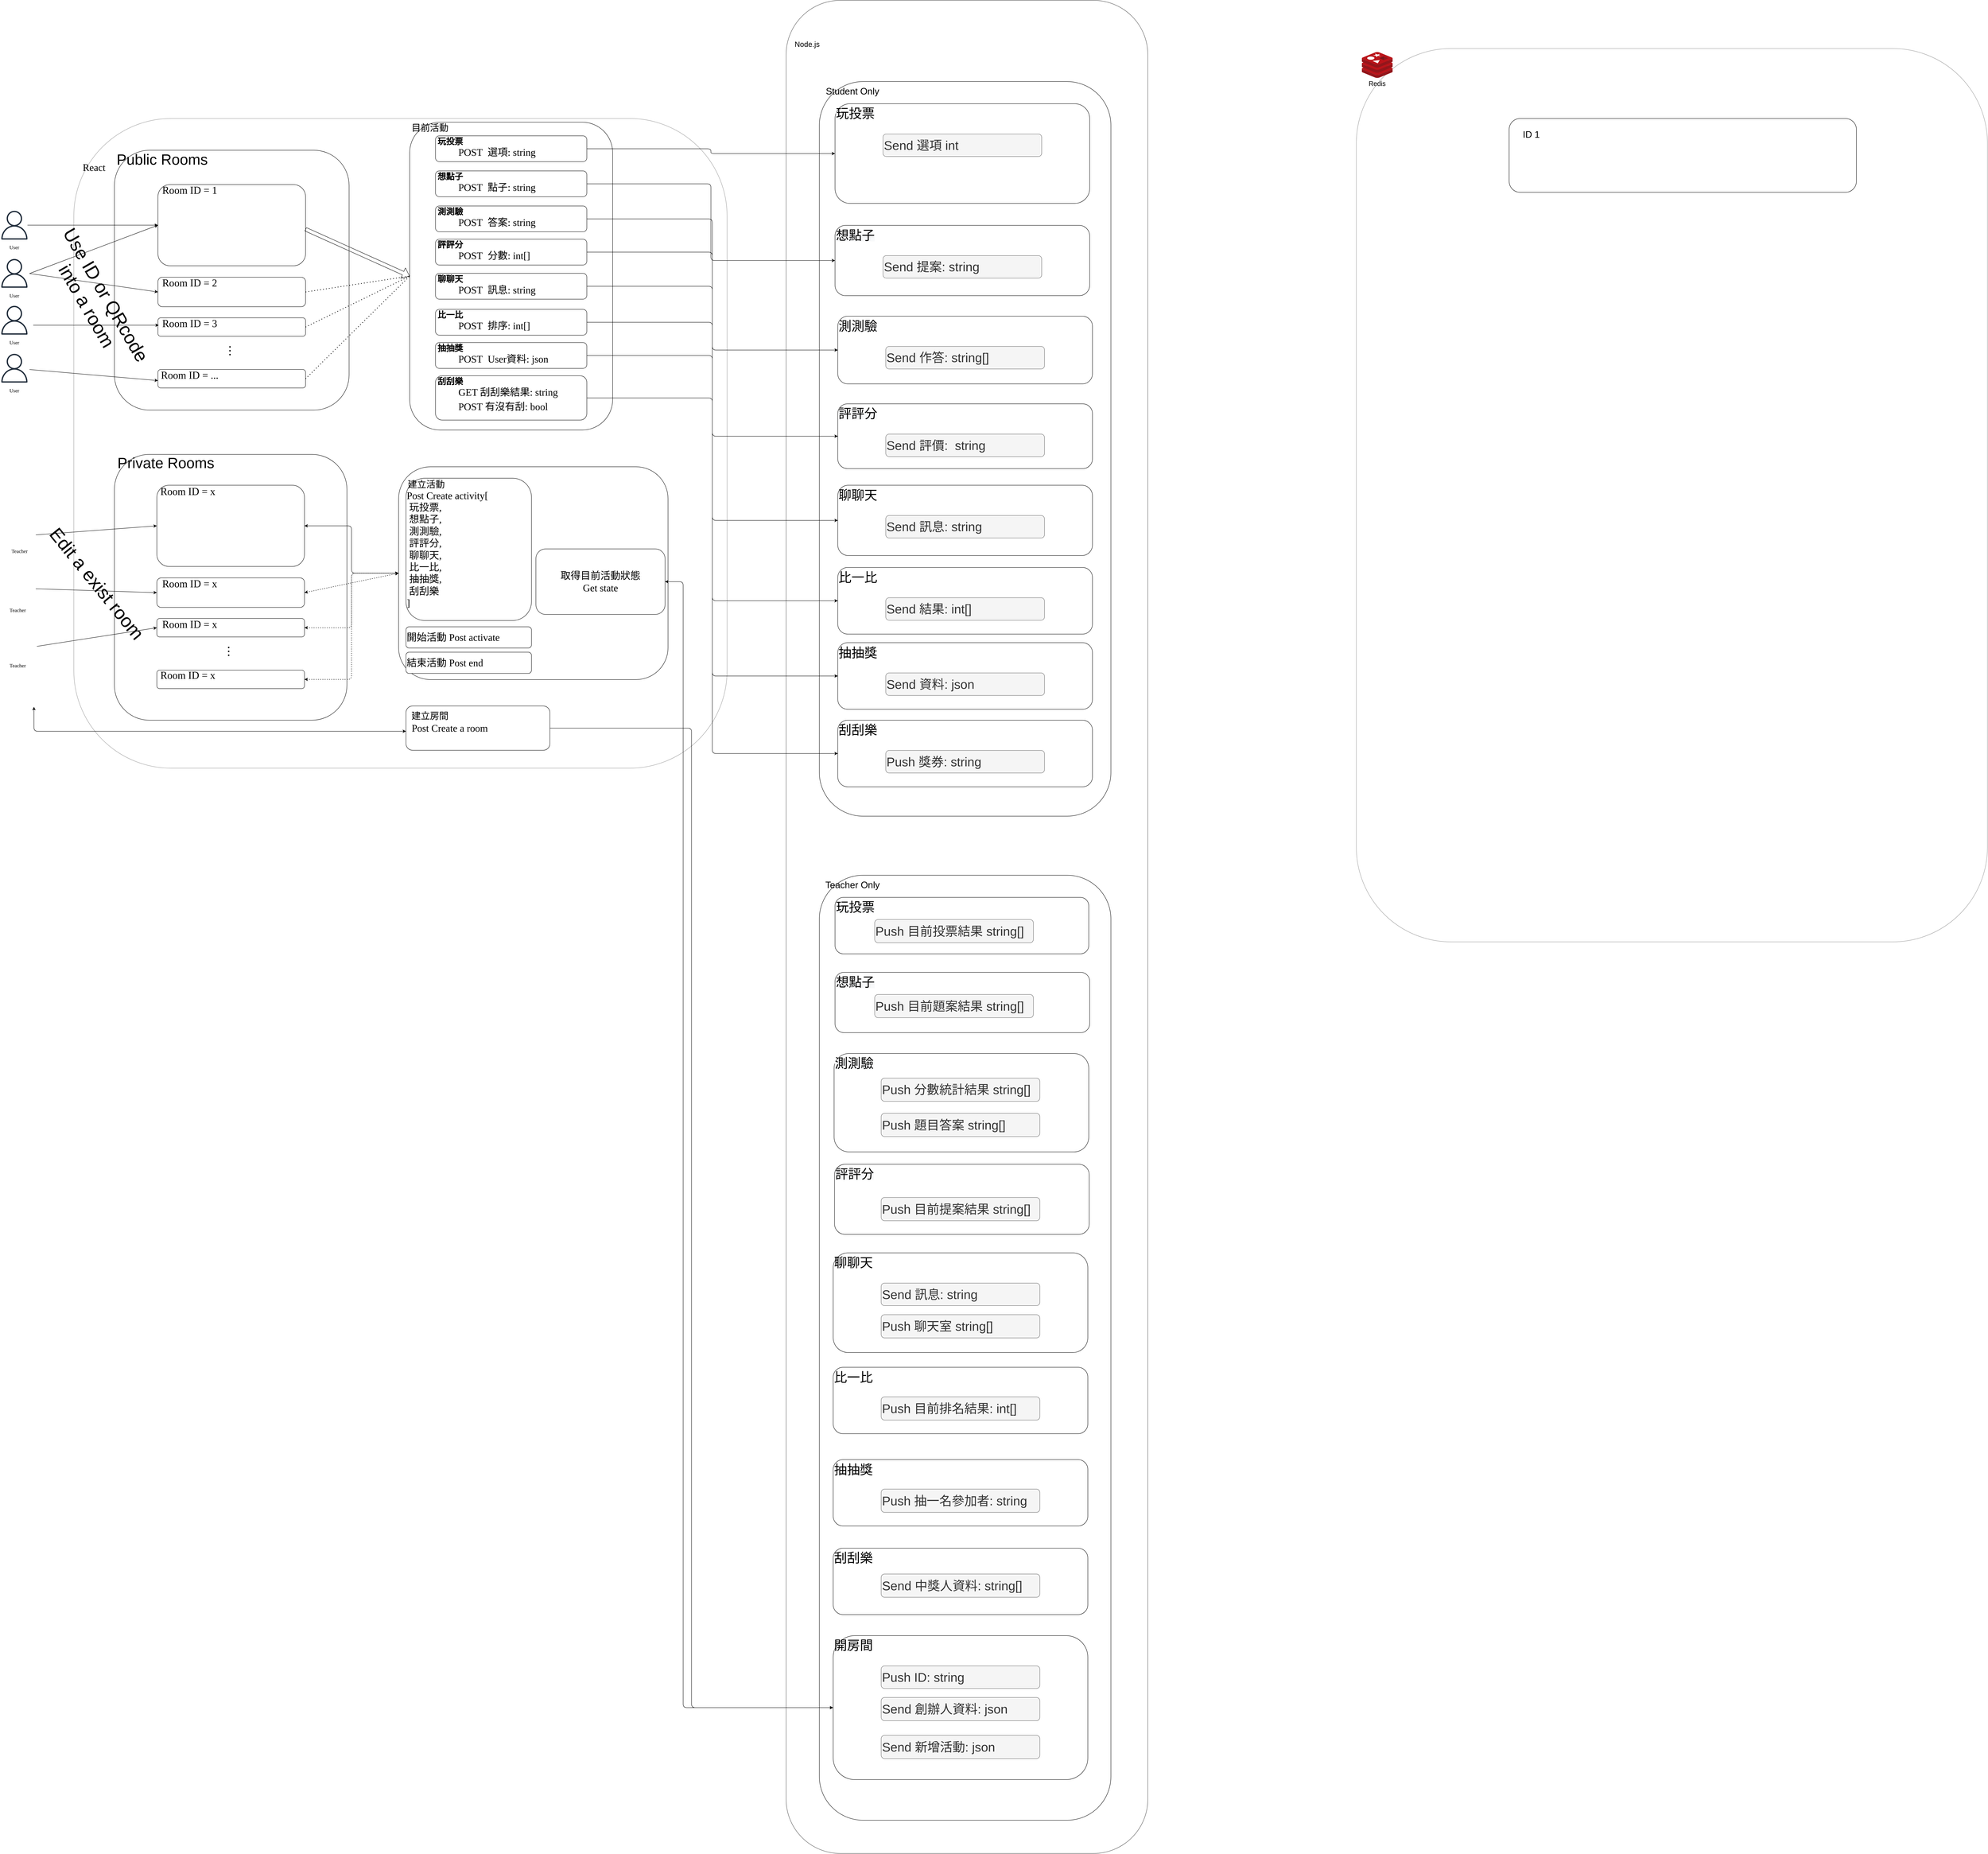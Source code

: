 <mxfile version="20.5.1" type="github">
  <diagram id="Ht1M8jgEwFfnCIfOTk4-" name="Page-1">
    <mxGraphModel dx="4936" dy="1840" grid="1" gridSize="10" guides="1" tooltips="1" connect="1" arrows="1" fold="1" page="1" pageScale="1" pageWidth="827" pageHeight="1169" math="0" shadow="0">
      <root>
        <mxCell id="0" />
        <mxCell id="1" parent="0" />
        <mxCell id="fuVhs1v6F_ChxewEycI6-27" value="" style="rounded=1;whiteSpace=wrap;html=1;opacity=40;" parent="1" vertex="1">
          <mxGeometry x="660" y="410" width="1770" height="1760" as="geometry" />
        </mxCell>
        <mxCell id="fuVhs1v6F_ChxewEycI6-28" value="" style="rounded=1;whiteSpace=wrap;html=1;opacity=70;" parent="1" vertex="1">
          <mxGeometry x="2590" y="90" width="980" height="5020" as="geometry" />
        </mxCell>
        <mxCell id="XkX3B0H1b6nI9cvKX8rv-47" value="" style="rounded=1;whiteSpace=wrap;html=1;fontSize=25;" vertex="1" parent="1">
          <mxGeometry x="1540" y="1353.5" width="730" height="576.5" as="geometry" />
        </mxCell>
        <mxCell id="XkX3B0H1b6nI9cvKX8rv-6" value="" style="rounded=1;whiteSpace=wrap;html=1;" vertex="1" parent="1">
          <mxGeometry x="2680" y="310" width="790" height="1990" as="geometry" />
        </mxCell>
        <mxCell id="5Wh0mrcsmfjm4KpivzI_-6" value="" style="outlineConnect=0;fontColor=#232F3E;gradientColor=none;fillColor=#232F3D;strokeColor=none;dashed=0;verticalLabelPosition=bottom;verticalAlign=top;align=center;html=1;fontSize=12;fontStyle=0;aspect=fixed;pointerEvents=1;shape=mxgraph.aws4.user;rounded=1;" parent="1" vertex="1">
          <mxGeometry x="460" y="660" width="78" height="78" as="geometry" />
        </mxCell>
        <mxCell id="5Wh0mrcsmfjm4KpivzI_-8" value="" style="rounded=1;whiteSpace=wrap;html=1;" parent="1" vertex="1">
          <mxGeometry x="770" y="496" width="635.86" height="704" as="geometry" />
        </mxCell>
        <mxCell id="5Wh0mrcsmfjm4KpivzI_-15" value="" style="endArrow=classic;html=1;rounded=1;entryX=0;entryY=0.5;entryDx=0;entryDy=0;" parent="1" source="5Wh0mrcsmfjm4KpivzI_-6" target="5Wh0mrcsmfjm4KpivzI_-19" edge="1">
          <mxGeometry width="50" height="50" relative="1" as="geometry">
            <mxPoint x="530" y="710" as="sourcePoint" />
            <mxPoint x="670" y="680" as="targetPoint" />
          </mxGeometry>
        </mxCell>
        <mxCell id="5Wh0mrcsmfjm4KpivzI_-16" value="" style="shape=image;html=1;verticalAlign=top;verticalLabelPosition=bottom;labelBackgroundColor=#ffffff;imageAspect=0;aspect=fixed;image=https://cdn1.iconfinder.com/data/icons/ionicons-fill-vol-2/512/logo-react-128.png;rounded=1;" parent="1" vertex="1">
          <mxGeometry x="660" y="410" width="110" height="110" as="geometry" />
        </mxCell>
        <mxCell id="5Wh0mrcsmfjm4KpivzI_-18" value="&lt;font face=&quot;Comic Sans MS&quot; style=&quot;font-size: 27px;&quot;&gt;React&lt;/font&gt;" style="text;html=1;strokeColor=none;fillColor=none;align=center;verticalAlign=middle;whiteSpace=wrap;rounded=1;fontSize=27;" parent="1" vertex="1">
          <mxGeometry x="685" y="527.5" width="60" height="30" as="geometry" />
        </mxCell>
        <mxCell id="5Wh0mrcsmfjm4KpivzI_-19" value="" style="rounded=1;whiteSpace=wrap;html=1;fontFamily=Comic Sans MS;fontSize=14;" parent="1" vertex="1">
          <mxGeometry x="887.93" y="589" width="400" height="220" as="geometry" />
        </mxCell>
        <mxCell id="5Wh0mrcsmfjm4KpivzI_-20" value="Room ID = 1" style="text;html=1;strokeColor=none;fillColor=none;align=center;verticalAlign=middle;whiteSpace=wrap;rounded=1;fontFamily=Comic Sans MS;fontSize=28;" parent="1" vertex="1">
          <mxGeometry x="887.93" y="589" width="172.07" height="30" as="geometry" />
        </mxCell>
        <mxCell id="5Wh0mrcsmfjm4KpivzI_-21" value="" style="rounded=1;whiteSpace=wrap;html=1;fontFamily=Comic Sans MS;fontSize=14;" parent="1" vertex="1">
          <mxGeometry x="887.93" y="840" width="400" height="80" as="geometry" />
        </mxCell>
        <mxCell id="5Wh0mrcsmfjm4KpivzI_-22" value="Room ID = 2" style="text;html=1;strokeColor=none;fillColor=none;align=center;verticalAlign=middle;whiteSpace=wrap;rounded=1;fontFamily=Comic Sans MS;fontSize=28;" parent="1" vertex="1">
          <mxGeometry x="887.93" y="840" width="172.07" height="30" as="geometry" />
        </mxCell>
        <mxCell id="5Wh0mrcsmfjm4KpivzI_-23" value="" style="rounded=1;whiteSpace=wrap;html=1;fontFamily=Comic Sans MS;fontSize=14;" parent="1" vertex="1">
          <mxGeometry x="887.93" y="950" width="400" height="50" as="geometry" />
        </mxCell>
        <mxCell id="5Wh0mrcsmfjm4KpivzI_-24" value="Room ID = 3" style="text;html=1;strokeColor=none;fillColor=none;align=center;verticalAlign=middle;whiteSpace=wrap;rounded=1;fontFamily=Comic Sans MS;fontSize=28;" parent="1" vertex="1">
          <mxGeometry x="887.93" y="950" width="172.07" height="30" as="geometry" />
        </mxCell>
        <mxCell id="5Wh0mrcsmfjm4KpivzI_-26" value="&lt;h2&gt;&lt;b&gt;．．．&lt;/b&gt;&lt;/h2&gt;" style="text;html=1;strokeColor=none;fillColor=none;align=center;verticalAlign=middle;whiteSpace=wrap;rounded=1;fontFamily=Comic Sans MS;fontSize=14;rotation=90;" parent="1" vertex="1">
          <mxGeometry x="1057.93" y="1030" width="60" height="30" as="geometry" />
        </mxCell>
        <mxCell id="5Wh0mrcsmfjm4KpivzI_-27" value="" style="rounded=1;whiteSpace=wrap;html=1;fontFamily=Comic Sans MS;fontSize=14;" parent="1" vertex="1">
          <mxGeometry x="887.93" y="1090" width="400" height="50" as="geometry" />
        </mxCell>
        <mxCell id="5Wh0mrcsmfjm4KpivzI_-28" value="Room ID = ..." style="text;html=1;strokeColor=none;fillColor=none;align=center;verticalAlign=middle;whiteSpace=wrap;rounded=1;fontFamily=Comic Sans MS;fontSize=28;" parent="1" vertex="1">
          <mxGeometry x="887.93" y="1090" width="172.07" height="30" as="geometry" />
        </mxCell>
        <mxCell id="5Wh0mrcsmfjm4KpivzI_-29" value="User" style="text;html=1;strokeColor=none;fillColor=none;align=center;verticalAlign=middle;whiteSpace=wrap;rounded=1;fontFamily=Comic Sans MS;fontSize=14;" parent="1" vertex="1">
          <mxGeometry x="469" y="745" width="60" height="30" as="geometry" />
        </mxCell>
        <mxCell id="5Wh0mrcsmfjm4KpivzI_-30" value="" style="outlineConnect=0;fontColor=#232F3E;gradientColor=none;fillColor=#232F3D;strokeColor=none;dashed=0;verticalLabelPosition=bottom;verticalAlign=top;align=center;html=1;fontSize=12;fontStyle=0;aspect=fixed;pointerEvents=1;shape=mxgraph.aws4.user;rounded=1;" parent="1" vertex="1">
          <mxGeometry x="460" y="790.5" width="78" height="78" as="geometry" />
        </mxCell>
        <mxCell id="5Wh0mrcsmfjm4KpivzI_-31" value="User" style="text;html=1;strokeColor=none;fillColor=none;align=center;verticalAlign=middle;whiteSpace=wrap;rounded=1;fontFamily=Comic Sans MS;fontSize=14;" parent="1" vertex="1">
          <mxGeometry x="469" y="875.5" width="60" height="30" as="geometry" />
        </mxCell>
        <mxCell id="5Wh0mrcsmfjm4KpivzI_-32" value="" style="outlineConnect=0;fontColor=#232F3E;gradientColor=none;fillColor=#232F3D;strokeColor=none;dashed=0;verticalLabelPosition=bottom;verticalAlign=top;align=center;html=1;fontSize=12;fontStyle=0;aspect=fixed;pointerEvents=1;shape=mxgraph.aws4.user;rounded=1;" parent="1" vertex="1">
          <mxGeometry x="460" y="917.5" width="78" height="78" as="geometry" />
        </mxCell>
        <mxCell id="5Wh0mrcsmfjm4KpivzI_-33" value="User" style="text;html=1;strokeColor=none;fillColor=none;align=center;verticalAlign=middle;whiteSpace=wrap;rounded=1;fontFamily=Comic Sans MS;fontSize=14;" parent="1" vertex="1">
          <mxGeometry x="469" y="1002.5" width="60" height="30" as="geometry" />
        </mxCell>
        <mxCell id="5Wh0mrcsmfjm4KpivzI_-34" value="" style="outlineConnect=0;fontColor=#232F3E;gradientColor=none;fillColor=#232F3D;strokeColor=none;dashed=0;verticalLabelPosition=bottom;verticalAlign=top;align=center;html=1;fontSize=12;fontStyle=0;aspect=fixed;pointerEvents=1;shape=mxgraph.aws4.user;rounded=1;" parent="1" vertex="1">
          <mxGeometry x="460" y="1047.5" width="78" height="78" as="geometry" />
        </mxCell>
        <mxCell id="5Wh0mrcsmfjm4KpivzI_-35" value="User" style="text;html=1;strokeColor=none;fillColor=none;align=center;verticalAlign=middle;whiteSpace=wrap;rounded=1;fontFamily=Comic Sans MS;fontSize=14;" parent="1" vertex="1">
          <mxGeometry x="469" y="1132.5" width="60" height="30" as="geometry" />
        </mxCell>
        <mxCell id="5Wh0mrcsmfjm4KpivzI_-36" value="" style="endArrow=classic;html=1;rounded=1;entryX=0;entryY=0.5;entryDx=0;entryDy=0;" parent="1" target="5Wh0mrcsmfjm4KpivzI_-19" edge="1">
          <mxGeometry width="50" height="50" relative="1" as="geometry">
            <mxPoint x="540" y="830" as="sourcePoint" />
            <mxPoint x="880" y="700" as="targetPoint" />
          </mxGeometry>
        </mxCell>
        <mxCell id="5Wh0mrcsmfjm4KpivzI_-37" value="" style="endArrow=classic;html=1;rounded=1;entryX=0;entryY=0.5;entryDx=0;entryDy=0;" parent="1" target="5Wh0mrcsmfjm4KpivzI_-21" edge="1">
          <mxGeometry width="50" height="50" relative="1" as="geometry">
            <mxPoint x="540" y="830" as="sourcePoint" />
            <mxPoint x="907.93" y="719" as="targetPoint" />
          </mxGeometry>
        </mxCell>
        <mxCell id="5Wh0mrcsmfjm4KpivzI_-38" value="" style="endArrow=classic;html=1;rounded=1;startArrow=none;" parent="1" edge="1">
          <mxGeometry width="50" height="50" relative="1" as="geometry">
            <mxPoint x="550" y="970" as="sourcePoint" />
            <mxPoint x="890" y="970" as="targetPoint" />
          </mxGeometry>
        </mxCell>
        <mxCell id="5Wh0mrcsmfjm4KpivzI_-39" value="" style="endArrow=classic;html=1;rounded=1;entryX=0;entryY=1;entryDx=0;entryDy=0;" parent="1" target="5Wh0mrcsmfjm4KpivzI_-28" edge="1">
          <mxGeometry width="50" height="50" relative="1" as="geometry">
            <mxPoint x="540" y="1090" as="sourcePoint" />
            <mxPoint x="907.93" y="900" as="targetPoint" />
          </mxGeometry>
        </mxCell>
        <mxCell id="5Wh0mrcsmfjm4KpivzI_-41" value="" style="rounded=1;whiteSpace=wrap;html=1;fontFamily=Comic Sans MS;fontSize=27;" parent="1" vertex="1">
          <mxGeometry x="1570" y="420" width="550" height="834" as="geometry" />
        </mxCell>
        <mxCell id="1ETRR-laWad6IkY5app9-29" style="edgeStyle=orthogonalEdgeStyle;rounded=1;orthogonalLoop=1;jettySize=auto;html=1;exitX=1;exitY=0.5;exitDx=0;exitDy=0;entryX=0;entryY=0.5;entryDx=0;entryDy=0;" parent="1" source="5Wh0mrcsmfjm4KpivzI_-43" target="oOg_w1RRhppFvz-jQBfn-1" edge="1">
          <mxGeometry relative="1" as="geometry" />
        </mxCell>
        <mxCell id="5Wh0mrcsmfjm4KpivzI_-43" value="" style="rounded=1;whiteSpace=wrap;html=1;fontFamily=Comic Sans MS;fontSize=27;" parent="1" vertex="1">
          <mxGeometry x="1640" y="457" width="410" height="70" as="geometry" />
        </mxCell>
        <mxCell id="5Wh0mrcsmfjm4KpivzI_-44" value="&lt;font face=&quot;Verdana&quot; style=&quot;font-size: 23px;&quot;&gt;玩投票&lt;/font&gt;" style="text;html=1;strokeColor=none;fillColor=none;align=center;verticalAlign=middle;whiteSpace=wrap;rounded=1;fontFamily=Comic Sans MS;fontSize=23;fontStyle=1;" parent="1" vertex="1">
          <mxGeometry x="1630" y="457" width="100" height="30" as="geometry" />
        </mxCell>
        <mxCell id="5Wh0mrcsmfjm4KpivzI_-45" value="POST&amp;nbsp; 選項: string" style="text;html=1;strokeColor=none;fillColor=none;align=left;verticalAlign=middle;whiteSpace=wrap;rounded=1;fontFamily=Verdana;fontSize=27;" parent="1" vertex="1">
          <mxGeometry x="1700" y="487" width="260" height="30" as="geometry" />
        </mxCell>
        <mxCell id="5Wh0mrcsmfjm4KpivzI_-46" value="" style="rounded=1;whiteSpace=wrap;html=1;fontFamily=Verdana;fontSize=14;" parent="1" vertex="1">
          <mxGeometry x="770" y="1320" width="630" height="720" as="geometry" />
        </mxCell>
        <mxCell id="5Wh0mrcsmfjm4KpivzI_-50" value="" style="shape=image;html=1;verticalAlign=top;verticalLabelPosition=bottom;labelBackgroundColor=#ffffff;imageAspect=0;aspect=fixed;image=https://cdn4.iconfinder.com/data/icons/education-and-school-glyph-24-px/24/Instructor_professor_teacher_teaching_tutor_-128.png;fontFamily=Verdana;fontSize=14;rounded=1;" parent="1" vertex="1">
          <mxGeometry x="474" y="1480" width="88" height="88" as="geometry" />
        </mxCell>
        <mxCell id="5Wh0mrcsmfjm4KpivzI_-51" value="Teacher" style="text;html=1;strokeColor=none;fillColor=none;align=center;verticalAlign=middle;whiteSpace=wrap;rounded=1;fontFamily=Verdana;fontSize=14;" parent="1" vertex="1">
          <mxGeometry x="483" y="1568" width="60" height="30" as="geometry" />
        </mxCell>
        <mxCell id="5Wh0mrcsmfjm4KpivzI_-52" value="" style="shape=image;html=1;verticalAlign=top;verticalLabelPosition=bottom;labelBackgroundColor=#ffffff;imageAspect=0;aspect=fixed;image=https://cdn4.iconfinder.com/data/icons/education-and-school-glyph-24-px/24/Instructor_professor_teacher_teaching_tutor_-128.png;fontFamily=Verdana;fontSize=14;rounded=1;" parent="1" vertex="1">
          <mxGeometry x="469" y="1640" width="88" height="88" as="geometry" />
        </mxCell>
        <mxCell id="5Wh0mrcsmfjm4KpivzI_-53" value="Teacher" style="text;html=1;strokeColor=none;fillColor=none;align=center;verticalAlign=middle;whiteSpace=wrap;rounded=1;fontFamily=Verdana;fontSize=14;" parent="1" vertex="1">
          <mxGeometry x="478" y="1728" width="60" height="30" as="geometry" />
        </mxCell>
        <mxCell id="5Wh0mrcsmfjm4KpivzI_-54" value="" style="shape=image;html=1;verticalAlign=top;verticalLabelPosition=bottom;labelBackgroundColor=#ffffff;imageAspect=0;aspect=fixed;image=https://cdn4.iconfinder.com/data/icons/education-and-school-glyph-24-px/24/Instructor_professor_teacher_teaching_tutor_-128.png;fontFamily=Verdana;fontSize=14;rounded=1;" parent="1" vertex="1">
          <mxGeometry x="469" y="1790" width="88" height="88" as="geometry" />
        </mxCell>
        <mxCell id="5Wh0mrcsmfjm4KpivzI_-55" value="Teacher" style="text;html=1;strokeColor=none;fillColor=none;align=center;verticalAlign=middle;whiteSpace=wrap;rounded=1;fontFamily=Verdana;fontSize=14;" parent="1" vertex="1">
          <mxGeometry x="478" y="1878" width="60" height="30" as="geometry" />
        </mxCell>
        <mxCell id="1ETRR-laWad6IkY5app9-30" style="edgeStyle=orthogonalEdgeStyle;rounded=1;orthogonalLoop=1;jettySize=auto;html=1;exitX=1;exitY=0.5;exitDx=0;exitDy=0;entryX=0;entryY=0.5;entryDx=0;entryDy=0;" parent="1" source="fuVhs1v6F_ChxewEycI6-5" target="oOg_w1RRhppFvz-jQBfn-16" edge="1">
          <mxGeometry relative="1" as="geometry" />
        </mxCell>
        <mxCell id="fuVhs1v6F_ChxewEycI6-5" value="" style="rounded=1;whiteSpace=wrap;html=1;fontFamily=Comic Sans MS;fontSize=27;" parent="1" vertex="1">
          <mxGeometry x="1640" y="552" width="410" height="70" as="geometry" />
        </mxCell>
        <mxCell id="fuVhs1v6F_ChxewEycI6-6" value="&lt;font face=&quot;Verdana&quot; style=&quot;font-size: 23px;&quot;&gt;想點子&lt;/font&gt;" style="text;html=1;strokeColor=none;fillColor=none;align=center;verticalAlign=middle;whiteSpace=wrap;rounded=1;fontFamily=Comic Sans MS;fontSize=23;fontStyle=1;" parent="1" vertex="1">
          <mxGeometry x="1630" y="552" width="100" height="30" as="geometry" />
        </mxCell>
        <mxCell id="fuVhs1v6F_ChxewEycI6-7" value="POST&amp;nbsp; 點子: string" style="text;html=1;strokeColor=none;fillColor=none;align=left;verticalAlign=middle;whiteSpace=wrap;rounded=1;fontFamily=Verdana;fontSize=27;" parent="1" vertex="1">
          <mxGeometry x="1700" y="582" width="260" height="30" as="geometry" />
        </mxCell>
        <mxCell id="1ETRR-laWad6IkY5app9-31" style="edgeStyle=orthogonalEdgeStyle;rounded=1;orthogonalLoop=1;jettySize=auto;html=1;exitX=1;exitY=0.5;exitDx=0;exitDy=0;entryX=0;entryY=0.5;entryDx=0;entryDy=0;" parent="1" source="fuVhs1v6F_ChxewEycI6-8" target="oOg_w1RRhppFvz-jQBfn-20" edge="1">
          <mxGeometry relative="1" as="geometry" />
        </mxCell>
        <mxCell id="fuVhs1v6F_ChxewEycI6-8" value="" style="rounded=1;whiteSpace=wrap;html=1;fontFamily=Comic Sans MS;fontSize=27;" parent="1" vertex="1">
          <mxGeometry x="1640" y="647" width="410" height="70" as="geometry" />
        </mxCell>
        <mxCell id="fuVhs1v6F_ChxewEycI6-9" value="&lt;font face=&quot;Verdana&quot; style=&quot;font-size: 23px;&quot;&gt;測測驗&lt;/font&gt;" style="text;html=1;strokeColor=none;fillColor=none;align=center;verticalAlign=middle;whiteSpace=wrap;rounded=1;fontFamily=Comic Sans MS;fontSize=23;fontStyle=1;" parent="1" vertex="1">
          <mxGeometry x="1630" y="647" width="100" height="30" as="geometry" />
        </mxCell>
        <mxCell id="fuVhs1v6F_ChxewEycI6-10" value="POST&amp;nbsp; 答案: string" style="text;html=1;strokeColor=none;fillColor=none;align=left;verticalAlign=middle;whiteSpace=wrap;rounded=1;fontFamily=Verdana;fontSize=27;" parent="1" vertex="1">
          <mxGeometry x="1700" y="677" width="270" height="30" as="geometry" />
        </mxCell>
        <mxCell id="1ETRR-laWad6IkY5app9-32" style="edgeStyle=orthogonalEdgeStyle;rounded=1;orthogonalLoop=1;jettySize=auto;html=1;exitX=1;exitY=0.5;exitDx=0;exitDy=0;entryX=0;entryY=0.5;entryDx=0;entryDy=0;" parent="1" source="fuVhs1v6F_ChxewEycI6-11" target="oOg_w1RRhppFvz-jQBfn-25" edge="1">
          <mxGeometry relative="1" as="geometry" />
        </mxCell>
        <mxCell id="fuVhs1v6F_ChxewEycI6-11" value="" style="rounded=1;whiteSpace=wrap;html=1;fontFamily=Comic Sans MS;fontSize=27;" parent="1" vertex="1">
          <mxGeometry x="1640" y="737" width="410" height="70" as="geometry" />
        </mxCell>
        <mxCell id="fuVhs1v6F_ChxewEycI6-12" value="&lt;font face=&quot;Verdana&quot; style=&quot;font-size: 23px;&quot;&gt;評評分&lt;/font&gt;" style="text;html=1;strokeColor=none;fillColor=none;align=center;verticalAlign=middle;whiteSpace=wrap;rounded=1;fontFamily=Comic Sans MS;fontSize=23;fontStyle=1;" parent="1" vertex="1">
          <mxGeometry x="1630" y="737" width="100" height="30" as="geometry" />
        </mxCell>
        <mxCell id="fuVhs1v6F_ChxewEycI6-13" value="POST&amp;nbsp; 分數: int[]" style="text;html=1;strokeColor=none;fillColor=none;align=left;verticalAlign=middle;whiteSpace=wrap;rounded=1;fontFamily=Verdana;fontSize=27;" parent="1" vertex="1">
          <mxGeometry x="1700" y="767" width="270" height="30" as="geometry" />
        </mxCell>
        <mxCell id="1ETRR-laWad6IkY5app9-33" style="edgeStyle=orthogonalEdgeStyle;rounded=1;orthogonalLoop=1;jettySize=auto;html=1;exitX=1;exitY=0.5;exitDx=0;exitDy=0;entryX=0;entryY=0.5;entryDx=0;entryDy=0;" parent="1" source="fuVhs1v6F_ChxewEycI6-14" target="oOg_w1RRhppFvz-jQBfn-29" edge="1">
          <mxGeometry relative="1" as="geometry" />
        </mxCell>
        <mxCell id="fuVhs1v6F_ChxewEycI6-14" value="" style="rounded=1;whiteSpace=wrap;html=1;fontFamily=Comic Sans MS;fontSize=27;" parent="1" vertex="1">
          <mxGeometry x="1640" y="829.5" width="410" height="70" as="geometry" />
        </mxCell>
        <mxCell id="fuVhs1v6F_ChxewEycI6-15" value="&lt;font face=&quot;Verdana&quot; style=&quot;font-size: 23px;&quot;&gt;聊聊天&lt;/font&gt;" style="text;html=1;strokeColor=none;fillColor=none;align=center;verticalAlign=middle;whiteSpace=wrap;rounded=1;fontFamily=Comic Sans MS;fontSize=23;fontStyle=1;" parent="1" vertex="1">
          <mxGeometry x="1630" y="829.5" width="100" height="30" as="geometry" />
        </mxCell>
        <mxCell id="fuVhs1v6F_ChxewEycI6-16" value="POST&amp;nbsp; 訊息: string" style="text;html=1;strokeColor=none;fillColor=none;align=left;verticalAlign=middle;whiteSpace=wrap;rounded=1;fontFamily=Verdana;fontSize=27;" parent="1" vertex="1">
          <mxGeometry x="1700" y="859.5" width="270" height="30" as="geometry" />
        </mxCell>
        <mxCell id="1ETRR-laWad6IkY5app9-34" style="edgeStyle=orthogonalEdgeStyle;rounded=1;orthogonalLoop=1;jettySize=auto;html=1;exitX=1;exitY=0.5;exitDx=0;exitDy=0;entryX=0;entryY=0.5;entryDx=0;entryDy=0;" parent="1" source="fuVhs1v6F_ChxewEycI6-17" target="oOg_w1RRhppFvz-jQBfn-41" edge="1">
          <mxGeometry relative="1" as="geometry" />
        </mxCell>
        <mxCell id="fuVhs1v6F_ChxewEycI6-17" value="" style="rounded=1;whiteSpace=wrap;html=1;fontFamily=Comic Sans MS;fontSize=27;" parent="1" vertex="1">
          <mxGeometry x="1640" y="927" width="410" height="70" as="geometry" />
        </mxCell>
        <mxCell id="fuVhs1v6F_ChxewEycI6-18" value="&lt;font face=&quot;Verdana&quot; style=&quot;font-size: 23px;&quot;&gt;比一比&lt;/font&gt;" style="text;html=1;strokeColor=none;fillColor=none;align=center;verticalAlign=middle;whiteSpace=wrap;rounded=1;fontFamily=Comic Sans MS;fontSize=23;fontStyle=1;" parent="1" vertex="1">
          <mxGeometry x="1630" y="927" width="100" height="30" as="geometry" />
        </mxCell>
        <mxCell id="fuVhs1v6F_ChxewEycI6-19" value="POST&amp;nbsp; 排序: int[]" style="text;html=1;strokeColor=none;fillColor=none;align=left;verticalAlign=middle;whiteSpace=wrap;rounded=1;fontFamily=Verdana;fontSize=27;" parent="1" vertex="1">
          <mxGeometry x="1700" y="957" width="260" height="30" as="geometry" />
        </mxCell>
        <mxCell id="1ETRR-laWad6IkY5app9-35" style="edgeStyle=orthogonalEdgeStyle;rounded=1;orthogonalLoop=1;jettySize=auto;html=1;exitX=1;exitY=0.5;exitDx=0;exitDy=0;entryX=0;entryY=0.5;entryDx=0;entryDy=0;" parent="1" source="fuVhs1v6F_ChxewEycI6-20" target="oOg_w1RRhppFvz-jQBfn-37" edge="1">
          <mxGeometry relative="1" as="geometry" />
        </mxCell>
        <mxCell id="fuVhs1v6F_ChxewEycI6-20" value="" style="rounded=1;whiteSpace=wrap;html=1;fontFamily=Comic Sans MS;fontSize=27;" parent="1" vertex="1">
          <mxGeometry x="1640" y="1017" width="410" height="70" as="geometry" />
        </mxCell>
        <mxCell id="fuVhs1v6F_ChxewEycI6-21" value="&lt;font face=&quot;Verdana&quot; style=&quot;font-size: 23px;&quot;&gt;抽抽獎&lt;/font&gt;" style="text;html=1;strokeColor=none;fillColor=none;align=center;verticalAlign=middle;whiteSpace=wrap;rounded=1;fontFamily=Comic Sans MS;fontSize=23;fontStyle=1;" parent="1" vertex="1">
          <mxGeometry x="1630" y="1017" width="100" height="30" as="geometry" />
        </mxCell>
        <mxCell id="fuVhs1v6F_ChxewEycI6-22" value="POST&amp;nbsp; User資料: json" style="text;html=1;strokeColor=none;fillColor=none;align=left;verticalAlign=middle;whiteSpace=wrap;rounded=1;fontFamily=Verdana;fontSize=27;" parent="1" vertex="1">
          <mxGeometry x="1700" y="1047" width="310" height="30" as="geometry" />
        </mxCell>
        <mxCell id="1ETRR-laWad6IkY5app9-37" style="edgeStyle=orthogonalEdgeStyle;rounded=1;orthogonalLoop=1;jettySize=auto;html=1;exitX=1;exitY=0.5;exitDx=0;exitDy=0;entryX=0;entryY=0.5;entryDx=0;entryDy=0;" parent="1" source="fuVhs1v6F_ChxewEycI6-23" target="oOg_w1RRhppFvz-jQBfn-33" edge="1">
          <mxGeometry relative="1" as="geometry" />
        </mxCell>
        <mxCell id="fuVhs1v6F_ChxewEycI6-23" value="" style="rounded=1;whiteSpace=wrap;html=1;fontFamily=Comic Sans MS;fontSize=27;" parent="1" vertex="1">
          <mxGeometry x="1640" y="1107" width="410" height="120" as="geometry" />
        </mxCell>
        <mxCell id="fuVhs1v6F_ChxewEycI6-24" value="&lt;font face=&quot;Verdana&quot; style=&quot;font-size: 23px;&quot;&gt;刮刮樂&lt;/font&gt;" style="text;html=1;strokeColor=none;fillColor=none;align=center;verticalAlign=middle;whiteSpace=wrap;rounded=1;fontFamily=Comic Sans MS;fontSize=23;fontStyle=1;" parent="1" vertex="1">
          <mxGeometry x="1630" y="1107" width="100" height="30" as="geometry" />
        </mxCell>
        <mxCell id="fuVhs1v6F_ChxewEycI6-25" value="GET&lt;span style=&quot;white-space: pre; font-size: 27px;&quot;&gt; &lt;/span&gt;刮刮樂結果: string&amp;nbsp;" style="text;html=1;strokeColor=none;fillColor=none;align=left;verticalAlign=middle;whiteSpace=wrap;rounded=1;fontFamily=Verdana;fontSize=27;" parent="1" vertex="1">
          <mxGeometry x="1700" y="1137" width="330" height="30" as="geometry" />
        </mxCell>
        <mxCell id="fuVhs1v6F_ChxewEycI6-26" value="POST 有沒有刮: bool&amp;nbsp;" style="text;html=1;strokeColor=none;fillColor=none;align=left;verticalAlign=middle;whiteSpace=wrap;rounded=1;fontFamily=Verdana;fontSize=27;" parent="1" vertex="1">
          <mxGeometry x="1700" y="1176" width="310" height="30" as="geometry" />
        </mxCell>
        <mxCell id="Qel08UWcGqEZ8Sk4PbpH-2" value="" style="shape=image;html=1;verticalAlign=top;verticalLabelPosition=bottom;labelBackgroundColor=#ffffff;imageAspect=0;aspect=fixed;image=https://cdn2.iconfinder.com/data/icons/boxicons-logos/24/bxl-nodejs-128.png;rounded=1;" parent="1" vertex="1">
          <mxGeometry x="2590" y="89.5" width="113" height="113" as="geometry" />
        </mxCell>
        <mxCell id="Qel08UWcGqEZ8Sk4PbpH-9" value="&lt;font style=&quot;font-size: 25px;&quot;&gt;目前活動&lt;/font&gt;" style="text;html=1;strokeColor=none;fillColor=none;align=center;verticalAlign=middle;whiteSpace=wrap;rounded=1;fontSize=25;" parent="1" vertex="1">
          <mxGeometry x="1570" y="420" width="110" height="27" as="geometry" />
        </mxCell>
        <mxCell id="Qel08UWcGqEZ8Sk4PbpH-10" value="&lt;font style=&quot;font-size: 40px;&quot;&gt;Public Rooms&amp;nbsp;&lt;/font&gt;" style="text;html=1;strokeColor=none;fillColor=none;align=center;verticalAlign=middle;whiteSpace=wrap;rounded=1;" parent="1" vertex="1">
          <mxGeometry x="760" y="496" width="290" height="47" as="geometry" />
        </mxCell>
        <mxCell id="Qel08UWcGqEZ8Sk4PbpH-11" value="" style="shape=flexArrow;endArrow=classic;html=1;exitX=1;exitY=0.55;exitDx=0;exitDy=0;exitPerimeter=0;entryX=0;entryY=0.5;entryDx=0;entryDy=0;rounded=1;" parent="1" source="5Wh0mrcsmfjm4KpivzI_-19" target="5Wh0mrcsmfjm4KpivzI_-41" edge="1">
          <mxGeometry width="50" height="50" relative="1" as="geometry">
            <mxPoint x="1460" y="840" as="sourcePoint" />
            <mxPoint x="1510" y="790" as="targetPoint" />
          </mxGeometry>
        </mxCell>
        <mxCell id="Qel08UWcGqEZ8Sk4PbpH-12" value="" style="endArrow=none;dashed=1;html=1;dashPattern=1 3;strokeWidth=2;exitX=1;exitY=0.5;exitDx=0;exitDy=0;entryX=0;entryY=0.5;entryDx=0;entryDy=0;rounded=1;" parent="1" source="5Wh0mrcsmfjm4KpivzI_-21" target="5Wh0mrcsmfjm4KpivzI_-41" edge="1">
          <mxGeometry width="50" height="50" relative="1" as="geometry">
            <mxPoint x="1460" y="840" as="sourcePoint" />
            <mxPoint x="1510" y="790" as="targetPoint" />
          </mxGeometry>
        </mxCell>
        <mxCell id="Qel08UWcGqEZ8Sk4PbpH-13" value="" style="endArrow=none;dashed=1;html=1;dashPattern=1 3;strokeWidth=2;exitX=1;exitY=0.5;exitDx=0;exitDy=0;entryX=0;entryY=0.5;entryDx=0;entryDy=0;rounded=1;" parent="1" source="5Wh0mrcsmfjm4KpivzI_-23" target="5Wh0mrcsmfjm4KpivzI_-41" edge="1">
          <mxGeometry width="50" height="50" relative="1" as="geometry">
            <mxPoint x="1297.93" y="890" as="sourcePoint" />
            <mxPoint x="1570" y="880" as="targetPoint" />
          </mxGeometry>
        </mxCell>
        <mxCell id="Qel08UWcGqEZ8Sk4PbpH-14" value="" style="endArrow=none;dashed=1;html=1;dashPattern=1 3;strokeWidth=2;exitX=1;exitY=0.5;exitDx=0;exitDy=0;entryX=0;entryY=0.5;entryDx=0;entryDy=0;rounded=1;" parent="1" source="5Wh0mrcsmfjm4KpivzI_-27" target="5Wh0mrcsmfjm4KpivzI_-41" edge="1">
          <mxGeometry width="50" height="50" relative="1" as="geometry">
            <mxPoint x="1297.93" y="985" as="sourcePoint" />
            <mxPoint x="1580" y="890" as="targetPoint" />
          </mxGeometry>
        </mxCell>
        <mxCell id="Qel08UWcGqEZ8Sk4PbpH-15" value="&lt;font style=&quot;font-size: 20px;&quot;&gt;Node.js&lt;/font&gt;" style="text;html=1;strokeColor=none;fillColor=none;align=center;verticalAlign=middle;whiteSpace=wrap;rounded=1;fontSize=20;" parent="1" vertex="1">
          <mxGeometry x="2626.5" y="197.5" width="40" height="20" as="geometry" />
        </mxCell>
        <mxCell id="Qel08UWcGqEZ8Sk4PbpH-18" value="" style="rounded=1;whiteSpace=wrap;html=1;opacity=40;" parent="1" vertex="1">
          <mxGeometry x="4135" y="220.5" width="1710" height="2420" as="geometry" />
        </mxCell>
        <mxCell id="Qel08UWcGqEZ8Sk4PbpH-19" value="" style="aspect=fixed;html=1;points=[];align=center;image;fontSize=12;image=img/lib/mscae/Cache_Redis_Product.svg;rounded=1;" parent="1" vertex="1">
          <mxGeometry x="4150" y="230" width="83.33" height="70" as="geometry" />
        </mxCell>
        <mxCell id="Qel08UWcGqEZ8Sk4PbpH-20" value="&lt;font style=&quot;font-size: 18px&quot;&gt;Redis&lt;/font&gt;" style="text;html=1;strokeColor=none;fillColor=none;align=center;verticalAlign=middle;whiteSpace=wrap;rounded=1;" parent="1" vertex="1">
          <mxGeometry x="4165" y="297" width="53.33" height="38" as="geometry" />
        </mxCell>
        <mxCell id="oOg_w1RRhppFvz-jQBfn-1" value="" style="rounded=1;whiteSpace=wrap;html=1;" parent="1" vertex="1">
          <mxGeometry x="2722.5" y="370" width="690" height="270" as="geometry" />
        </mxCell>
        <mxCell id="oOg_w1RRhppFvz-jQBfn-3" value="&lt;font style=&quot;font-size: 34px;&quot;&gt;Send 選項 int&lt;/font&gt;" style="text;html=1;align=left;verticalAlign=middle;whiteSpace=wrap;rounded=1;fontSize=30;fillColor=#f5f5f5;fontColor=#333333;strokeColor=#666666;" parent="1" vertex="1">
          <mxGeometry x="2852.5" y="452" width="430" height="61" as="geometry" />
        </mxCell>
        <mxCell id="oOg_w1RRhppFvz-jQBfn-10" value="&lt;span style=&quot;color: rgb(0, 0, 0); font-family: Verdana; font-style: normal; font-variant-ligatures: normal; font-variant-caps: normal; font-weight: 400; letter-spacing: normal; orphans: 2; text-align: center; text-indent: 0px; text-transform: none; widows: 2; word-spacing: 0px; -webkit-text-stroke-width: 0px; background-color: rgb(248, 249, 250); text-decoration-thickness: initial; text-decoration-style: initial; text-decoration-color: initial; float: none; display: inline !important;&quot;&gt;&lt;font style=&quot;font-size: 35px;&quot;&gt;玩投票&lt;/font&gt;&lt;/span&gt;" style="text;whiteSpace=wrap;html=1;fontSize=19;rounded=1;" parent="1" vertex="1">
          <mxGeometry x="2722.5" y="370" width="160" height="60" as="geometry" />
        </mxCell>
        <mxCell id="oOg_w1RRhppFvz-jQBfn-16" value="" style="rounded=1;whiteSpace=wrap;html=1;" parent="1" vertex="1">
          <mxGeometry x="2722.5" y="699.5" width="690" height="190.5" as="geometry" />
        </mxCell>
        <mxCell id="oOg_w1RRhppFvz-jQBfn-17" value="&lt;font style=&quot;font-size: 34px;&quot;&gt;Send 提案: string&lt;/font&gt;" style="text;html=1;align=left;verticalAlign=middle;whiteSpace=wrap;rounded=1;fontSize=30;fillColor=#f5f5f5;fontColor=#333333;strokeColor=#666666;" parent="1" vertex="1">
          <mxGeometry x="2852.5" y="781.5" width="430" height="61" as="geometry" />
        </mxCell>
        <mxCell id="oOg_w1RRhppFvz-jQBfn-19" value="&lt;span style=&quot;color: rgb(0, 0, 0); font-family: Verdana; font-style: normal; font-variant-ligatures: normal; font-variant-caps: normal; font-weight: 400; letter-spacing: normal; orphans: 2; text-align: center; text-indent: 0px; text-transform: none; widows: 2; word-spacing: 0px; -webkit-text-stroke-width: 0px; background-color: rgb(248, 249, 250); text-decoration-thickness: initial; text-decoration-style: initial; text-decoration-color: initial; float: none; display: inline !important;&quot;&gt;&lt;font style=&quot;font-size: 35px;&quot;&gt;想點子&lt;/font&gt;&lt;/span&gt;" style="text;whiteSpace=wrap;html=1;fontSize=19;rounded=1;" parent="1" vertex="1">
          <mxGeometry x="2722.5" y="699.5" width="160" height="60" as="geometry" />
        </mxCell>
        <mxCell id="oOg_w1RRhppFvz-jQBfn-20" value="" style="rounded=1;whiteSpace=wrap;html=1;" parent="1" vertex="1">
          <mxGeometry x="2730" y="945.5" width="690" height="183.5" as="geometry" />
        </mxCell>
        <mxCell id="oOg_w1RRhppFvz-jQBfn-21" value="&lt;font style=&quot;font-size: 34px;&quot;&gt;Send 作答: string[]&lt;/font&gt;" style="text;html=1;align=left;verticalAlign=middle;whiteSpace=wrap;rounded=1;fontSize=30;fillColor=#f5f5f5;fontColor=#333333;strokeColor=#666666;" parent="1" vertex="1">
          <mxGeometry x="2860" y="1027.5" width="430" height="61" as="geometry" />
        </mxCell>
        <mxCell id="oOg_w1RRhppFvz-jQBfn-23" value="&lt;span style=&quot;color: rgb(0, 0, 0); font-family: Verdana; font-style: normal; font-variant-ligatures: normal; font-variant-caps: normal; font-weight: 400; letter-spacing: normal; orphans: 2; text-align: center; text-indent: 0px; text-transform: none; widows: 2; word-spacing: 0px; -webkit-text-stroke-width: 0px; background-color: rgb(248, 249, 250); text-decoration-thickness: initial; text-decoration-style: initial; text-decoration-color: initial; float: none; display: inline !important;&quot;&gt;&lt;font style=&quot;font-size: 35px;&quot;&gt;測測驗&lt;/font&gt;&lt;/span&gt;" style="text;whiteSpace=wrap;html=1;fontSize=19;rounded=1;" parent="1" vertex="1">
          <mxGeometry x="2730" y="945.5" width="160" height="60" as="geometry" />
        </mxCell>
        <mxCell id="oOg_w1RRhppFvz-jQBfn-25" value="" style="rounded=1;whiteSpace=wrap;html=1;" parent="1" vertex="1">
          <mxGeometry x="2730" y="1183" width="690" height="175.5" as="geometry" />
        </mxCell>
        <mxCell id="oOg_w1RRhppFvz-jQBfn-26" value="&lt;font style=&quot;font-size: 34px;&quot;&gt;Send 評價:&amp;nbsp; string&lt;/font&gt;" style="text;html=1;align=left;verticalAlign=middle;whiteSpace=wrap;rounded=1;fontSize=30;fillColor=#f5f5f5;fontColor=#333333;strokeColor=#666666;" parent="1" vertex="1">
          <mxGeometry x="2860" y="1265" width="430" height="61" as="geometry" />
        </mxCell>
        <mxCell id="oOg_w1RRhppFvz-jQBfn-28" value="&lt;span style=&quot;color: rgb(0, 0, 0); font-family: Verdana; font-style: normal; font-variant-ligatures: normal; font-variant-caps: normal; font-weight: 400; letter-spacing: normal; orphans: 2; text-align: center; text-indent: 0px; text-transform: none; widows: 2; word-spacing: 0px; -webkit-text-stroke-width: 0px; background-color: rgb(248, 249, 250); text-decoration-thickness: initial; text-decoration-style: initial; text-decoration-color: initial; float: none; display: inline !important;&quot;&gt;&lt;font style=&quot;font-size: 35px;&quot;&gt;評評分&lt;/font&gt;&lt;/span&gt;" style="text;whiteSpace=wrap;html=1;fontSize=19;rounded=1;" parent="1" vertex="1">
          <mxGeometry x="2730" y="1183" width="160" height="60" as="geometry" />
        </mxCell>
        <mxCell id="oOg_w1RRhppFvz-jQBfn-29" value="" style="rounded=1;whiteSpace=wrap;html=1;" parent="1" vertex="1">
          <mxGeometry x="2730" y="1403.5" width="690" height="190.5" as="geometry" />
        </mxCell>
        <mxCell id="oOg_w1RRhppFvz-jQBfn-30" value="&lt;font style=&quot;font-size: 34px;&quot;&gt;Send 訊息: string&lt;/font&gt;" style="text;html=1;align=left;verticalAlign=middle;whiteSpace=wrap;rounded=1;fontSize=30;fillColor=#f5f5f5;fontColor=#333333;strokeColor=#666666;" parent="1" vertex="1">
          <mxGeometry x="2860" y="1485.5" width="430" height="61" as="geometry" />
        </mxCell>
        <mxCell id="oOg_w1RRhppFvz-jQBfn-32" value="&lt;div style=&quot;text-align: center;&quot;&gt;&lt;font face=&quot;Verdana&quot;&gt;&lt;span style=&quot;font-size: 35px;&quot;&gt;聊聊天&lt;/span&gt;&lt;/font&gt;&lt;/div&gt;" style="text;whiteSpace=wrap;html=1;fontSize=19;rounded=1;" parent="1" vertex="1">
          <mxGeometry x="2730" y="1403.5" width="160" height="60" as="geometry" />
        </mxCell>
        <mxCell id="oOg_w1RRhppFvz-jQBfn-33" value="" style="rounded=1;whiteSpace=wrap;html=1;" parent="1" vertex="1">
          <mxGeometry x="2730" y="1830" width="690" height="180.5" as="geometry" />
        </mxCell>
        <mxCell id="oOg_w1RRhppFvz-jQBfn-34" value="&lt;font style=&quot;font-size: 34px;&quot;&gt;Send 資料: json&lt;/font&gt;" style="text;html=1;align=left;verticalAlign=middle;whiteSpace=wrap;rounded=1;fontSize=30;fillColor=#f5f5f5;fontColor=#333333;strokeColor=#666666;" parent="1" vertex="1">
          <mxGeometry x="2860" y="1912" width="430" height="61" as="geometry" />
        </mxCell>
        <mxCell id="oOg_w1RRhppFvz-jQBfn-36" value="&lt;div style=&quot;text-align: center;&quot;&gt;&lt;span style=&quot;background-color: initial; font-size: 35px;&quot;&gt;&lt;font face=&quot;Verdana&quot;&gt;抽抽獎&lt;/font&gt;&lt;/span&gt;&lt;/div&gt;" style="text;whiteSpace=wrap;html=1;fontSize=19;rounded=1;" parent="1" vertex="1">
          <mxGeometry x="2730" y="1830" width="160" height="60" as="geometry" />
        </mxCell>
        <mxCell id="oOg_w1RRhppFvz-jQBfn-37" value="" style="rounded=1;whiteSpace=wrap;html=1;" parent="1" vertex="1">
          <mxGeometry x="2730" y="2040" width="690" height="180.5" as="geometry" />
        </mxCell>
        <mxCell id="oOg_w1RRhppFvz-jQBfn-38" value="&lt;span style=&quot;font-size: 34px;&quot;&gt;Push 獎券: string&amp;nbsp;&lt;/span&gt;" style="text;html=1;align=left;verticalAlign=middle;whiteSpace=wrap;rounded=1;fontSize=30;fillColor=#f5f5f5;fontColor=#333333;strokeColor=#666666;" parent="1" vertex="1">
          <mxGeometry x="2860" y="2122" width="430" height="61" as="geometry" />
        </mxCell>
        <mxCell id="oOg_w1RRhppFvz-jQBfn-40" value="&lt;div style=&quot;text-align: center;&quot;&gt;&lt;font face=&quot;Verdana&quot;&gt;&lt;span style=&quot;font-size: 35px;&quot;&gt;刮刮樂&lt;/span&gt;&lt;/font&gt;&lt;/div&gt;" style="text;whiteSpace=wrap;html=1;fontSize=19;rounded=1;" parent="1" vertex="1">
          <mxGeometry x="2730" y="2040" width="160" height="60" as="geometry" />
        </mxCell>
        <mxCell id="oOg_w1RRhppFvz-jQBfn-41" value="" style="rounded=1;whiteSpace=wrap;html=1;" parent="1" vertex="1">
          <mxGeometry x="2730" y="1626.25" width="690" height="180.5" as="geometry" />
        </mxCell>
        <mxCell id="oOg_w1RRhppFvz-jQBfn-42" value="&lt;font style=&quot;font-size: 34px;&quot;&gt;Send 結果: int[]&lt;/font&gt;" style="text;html=1;align=left;verticalAlign=middle;whiteSpace=wrap;rounded=1;fontSize=30;fillColor=#f5f5f5;fontColor=#333333;strokeColor=#666666;" parent="1" vertex="1">
          <mxGeometry x="2860" y="1708.25" width="430" height="61" as="geometry" />
        </mxCell>
        <mxCell id="oOg_w1RRhppFvz-jQBfn-44" value="&lt;div style=&quot;text-align: center;&quot;&gt;&lt;span style=&quot;background-color: initial; font-size: 35px;&quot;&gt;&lt;font face=&quot;Verdana&quot;&gt;比一比&lt;/font&gt;&lt;/span&gt;&lt;/div&gt;" style="text;whiteSpace=wrap;html=1;fontSize=19;rounded=1;" parent="1" vertex="1">
          <mxGeometry x="2730" y="1626.25" width="160" height="60" as="geometry" />
        </mxCell>
        <mxCell id="oOg_w1RRhppFvz-jQBfn-50" value="&lt;font style=&quot;font-size: 50px;&quot;&gt;Use ID or QRcode into a room&lt;/font&gt;" style="text;html=1;strokeColor=none;fillColor=none;align=center;verticalAlign=middle;whiteSpace=wrap;rounded=1;fontSize=23;opacity=70;rotation=60;" parent="1" vertex="1">
          <mxGeometry x="490" y="887.5" width="463" height="30" as="geometry" />
        </mxCell>
        <mxCell id="1ETRR-laWad6IkY5app9-42" style="endArrow=classic;startArrow=classic;html=1;dashed=1;fontFamily=Helvetica;fontSize=11;fontColor=default;align=center;strokeColor=default;edgeStyle=orthogonalEdgeStyle;rounded=1;" parent="1" source="oOg_w1RRhppFvz-jQBfn-60" target="XkX3B0H1b6nI9cvKX8rv-47" edge="1">
          <mxGeometry relative="1" as="geometry">
            <mxPoint x="1580" y="1430" as="targetPoint" />
          </mxGeometry>
        </mxCell>
        <mxCell id="oOg_w1RRhppFvz-jQBfn-60" value="" style="rounded=1;whiteSpace=wrap;html=1;fontFamily=Comic Sans MS;fontSize=14;" parent="1" vertex="1">
          <mxGeometry x="885" y="1904.5" width="400" height="50" as="geometry" />
        </mxCell>
        <mxCell id="1ETRR-laWad6IkY5app9-38" style="endArrow=classic;startArrow=classic;html=1;fontFamily=Helvetica;fontSize=11;fontColor=default;align=center;strokeColor=default;edgeStyle=orthogonalEdgeStyle;rounded=1;" parent="1" source="oOg_w1RRhppFvz-jQBfn-61" target="XkX3B0H1b6nI9cvKX8rv-47" edge="1">
          <mxGeometry relative="1" as="geometry" />
        </mxCell>
        <mxCell id="oOg_w1RRhppFvz-jQBfn-61" value="" style="rounded=1;whiteSpace=wrap;html=1;fontFamily=Comic Sans MS;fontSize=14;" parent="1" vertex="1">
          <mxGeometry x="885" y="1403.5" width="400" height="220" as="geometry" />
        </mxCell>
        <mxCell id="oOg_w1RRhppFvz-jQBfn-62" value="" style="rounded=1;whiteSpace=wrap;html=1;fontFamily=Comic Sans MS;fontSize=14;" parent="1" vertex="1">
          <mxGeometry x="885" y="1654.5" width="400" height="80" as="geometry" />
        </mxCell>
        <mxCell id="1ETRR-laWad6IkY5app9-41" style="endArrow=classic;startArrow=classic;html=1;dashed=1;fontFamily=Helvetica;fontSize=11;fontColor=default;align=center;strokeColor=default;edgeStyle=orthogonalEdgeStyle;rounded=1;" parent="1" source="oOg_w1RRhppFvz-jQBfn-63" target="XkX3B0H1b6nI9cvKX8rv-47" edge="1">
          <mxGeometry relative="1" as="geometry">
            <mxPoint x="1570" y="1710" as="targetPoint" />
          </mxGeometry>
        </mxCell>
        <mxCell id="oOg_w1RRhppFvz-jQBfn-63" value="" style="rounded=1;whiteSpace=wrap;html=1;fontFamily=Comic Sans MS;fontSize=14;" parent="1" vertex="1">
          <mxGeometry x="885" y="1764.5" width="400" height="50" as="geometry" />
        </mxCell>
        <mxCell id="oOg_w1RRhppFvz-jQBfn-64" value="&lt;h2&gt;&lt;b&gt;．．．&lt;/b&gt;&lt;/h2&gt;" style="text;html=1;strokeColor=none;fillColor=none;align=center;verticalAlign=middle;whiteSpace=wrap;rounded=1;fontFamily=Comic Sans MS;fontSize=14;rotation=90;" parent="1" vertex="1">
          <mxGeometry x="1055" y="1844.5" width="60" height="30" as="geometry" />
        </mxCell>
        <mxCell id="oOg_w1RRhppFvz-jQBfn-65" value="" style="endArrow=classic;html=1;rounded=1;entryX=0;entryY=0.5;entryDx=0;entryDy=0;" parent="1" target="oOg_w1RRhppFvz-jQBfn-61" edge="1">
          <mxGeometry width="50" height="50" relative="1" as="geometry">
            <mxPoint x="557" y="1538" as="sourcePoint" />
            <mxPoint x="904.93" y="1568" as="targetPoint" />
          </mxGeometry>
        </mxCell>
        <mxCell id="oOg_w1RRhppFvz-jQBfn-66" value="" style="endArrow=classic;html=1;rounded=1;entryX=0;entryY=0.5;entryDx=0;entryDy=0;exitX=1;exitY=0.5;exitDx=0;exitDy=0;" parent="1" source="5Wh0mrcsmfjm4KpivzI_-52" target="oOg_w1RRhppFvz-jQBfn-62" edge="1">
          <mxGeometry width="50" height="50" relative="1" as="geometry">
            <mxPoint x="567" y="1548" as="sourcePoint" />
            <mxPoint x="895" y="1523.5" as="targetPoint" />
          </mxGeometry>
        </mxCell>
        <mxCell id="oOg_w1RRhppFvz-jQBfn-67" value="" style="endArrow=classic;html=1;rounded=1;entryX=0;entryY=0.5;entryDx=0;entryDy=0;" parent="1" target="oOg_w1RRhppFvz-jQBfn-63" edge="1">
          <mxGeometry width="50" height="50" relative="1" as="geometry">
            <mxPoint x="560" y="1840" as="sourcePoint" />
            <mxPoint x="890" y="1850" as="targetPoint" />
          </mxGeometry>
        </mxCell>
        <mxCell id="oOg_w1RRhppFvz-jQBfn-68" value="Edit&amp;nbsp;a exist room" style="text;html=1;strokeColor=none;fillColor=none;align=center;verticalAlign=middle;whiteSpace=wrap;rounded=1;fontSize=50;opacity=70;rotation=51;" parent="1" vertex="1">
          <mxGeometry x="483.0" y="1654.5" width="480" height="30" as="geometry" />
        </mxCell>
        <mxCell id="oOg_w1RRhppFvz-jQBfn-69" value="Room ID = x" style="text;html=1;strokeColor=none;fillColor=none;align=center;verticalAlign=middle;whiteSpace=wrap;rounded=1;fontFamily=Comic Sans MS;fontSize=28;" parent="1" vertex="1">
          <mxGeometry x="882.93" y="1405" width="172.07" height="30" as="geometry" />
        </mxCell>
        <mxCell id="oOg_w1RRhppFvz-jQBfn-70" value="Room ID = x" style="text;html=1;strokeColor=none;fillColor=none;align=center;verticalAlign=middle;whiteSpace=wrap;rounded=1;fontFamily=Comic Sans MS;fontSize=28;" parent="1" vertex="1">
          <mxGeometry x="887.93" y="1654.5" width="172.07" height="30" as="geometry" />
        </mxCell>
        <mxCell id="oOg_w1RRhppFvz-jQBfn-71" value="&lt;font style=&quot;font-size: 40px;&quot;&gt;Private Rooms&amp;nbsp;&lt;/font&gt;" style="text;html=1;strokeColor=none;fillColor=none;align=center;verticalAlign=middle;whiteSpace=wrap;rounded=1;" parent="1" vertex="1">
          <mxGeometry x="750" y="1312" width="330" height="60" as="geometry" />
        </mxCell>
        <mxCell id="oOg_w1RRhppFvz-jQBfn-72" value="Room ID = x" style="text;html=1;strokeColor=none;fillColor=none;align=center;verticalAlign=middle;whiteSpace=wrap;rounded=1;fontFamily=Comic Sans MS;fontSize=28;" parent="1" vertex="1">
          <mxGeometry x="887.93" y="1764.5" width="172.07" height="30" as="geometry" />
        </mxCell>
        <mxCell id="oOg_w1RRhppFvz-jQBfn-73" value="Room ID = x" style="text;html=1;strokeColor=none;fillColor=none;align=center;verticalAlign=middle;whiteSpace=wrap;rounded=1;fontFamily=Comic Sans MS;fontSize=28;" parent="1" vertex="1">
          <mxGeometry x="882.93" y="1903" width="172.07" height="30" as="geometry" />
        </mxCell>
        <mxCell id="1ETRR-laWad6IkY5app9-1" value="Post Create activity&lt;span style=&quot;background-color: initial;&quot;&gt;[&lt;br&gt;&lt;span style=&quot;white-space: pre;&quot;&gt; &lt;/span&gt;玩投票, &lt;br&gt;&lt;span style=&quot;white-space: pre;&quot;&gt; &lt;/span&gt;想點子,&amp;nbsp;&lt;/span&gt;&lt;br&gt;&lt;span style=&quot;white-space: pre;&quot;&gt; &lt;/span&gt;測測驗, &lt;br&gt;&lt;span style=&quot;white-space: pre;&quot;&gt; &lt;/span&gt;評評分,&lt;span style=&quot;white-space: pre;&quot;&gt; &lt;/span&gt;&lt;span style=&quot;white-space: pre;&quot;&gt; &lt;/span&gt; &lt;br&gt;&lt;span style=&quot;white-space: pre;&quot;&gt; &lt;/span&gt;聊聊天, &lt;br&gt;&lt;span style=&quot;white-space: pre;&quot;&gt; &lt;/span&gt;比一比, &lt;br&gt;&lt;span style=&quot;white-space: pre;&quot;&gt; &lt;/span&gt;抽抽獎, &lt;br&gt;&lt;span style=&quot;white-space: pre;&quot;&gt; &lt;/span&gt;刮刮樂&lt;br&gt;]" style="rounded=1;whiteSpace=wrap;html=1;fontFamily=Comic Sans MS;fontSize=27;align=left;" parent="1" vertex="1">
          <mxGeometry x="1560" y="1384.5" width="340" height="385.5" as="geometry" />
        </mxCell>
        <mxCell id="1ETRR-laWad6IkY5app9-27" value="&lt;font style=&quot;font-size: 25px;&quot;&gt;建立活動&lt;/font&gt;" style="text;html=1;strokeColor=none;fillColor=none;align=center;verticalAlign=middle;whiteSpace=wrap;rounded=1;fontSize=25;" parent="1" vertex="1">
          <mxGeometry x="1560" y="1386.5" width="110" height="27" as="geometry" />
        </mxCell>
        <mxCell id="1ETRR-laWad6IkY5app9-28" value="" style="rounded=1;whiteSpace=wrap;html=1;" parent="1" vertex="1">
          <mxGeometry x="4549" y="410" width="941" height="200" as="geometry" />
        </mxCell>
        <mxCell id="1ETRR-laWad6IkY5app9-47" style="endArrow=classic;startArrow=classic;html=1;fontFamily=Helvetica;fontSize=11;fontColor=default;align=center;endFill=1;strokeColor=default;edgeStyle=orthogonalEdgeStyle;exitX=1;exitY=0.5;exitDx=0;exitDy=0;rounded=1;" parent="1" source="1ETRR-laWad6IkY5app9-44" target="1ETRR-laWad6IkY5app9-45" edge="1">
          <mxGeometry relative="1" as="geometry">
            <Array as="points">
              <mxPoint x="552" y="2070" />
            </Array>
          </mxGeometry>
        </mxCell>
        <mxCell id="1ETRR-laWad6IkY5app9-44" value="" style="shape=image;html=1;verticalAlign=top;verticalLabelPosition=bottom;labelBackgroundColor=#ffffff;imageAspect=0;aspect=fixed;image=https://cdn4.iconfinder.com/data/icons/education-and-school-glyph-24-px/24/Instructor_professor_teacher_teaching_tutor_-128.png;fontFamily=Verdana;fontSize=14;rounded=1;" parent="1" vertex="1">
          <mxGeometry x="464" y="1960" width="88" height="88" as="geometry" />
        </mxCell>
        <mxCell id="1ETRR-laWad6IkY5app9-45" value="&amp;nbsp; Post Create a room" style="rounded=1;whiteSpace=wrap;html=1;fontFamily=Comic Sans MS;fontSize=27;align=left;" parent="1" vertex="1">
          <mxGeometry x="1560" y="2001.5" width="390" height="120" as="geometry" />
        </mxCell>
        <mxCell id="1ETRR-laWad6IkY5app9-46" value="&lt;font style=&quot;font-size: 25px;&quot;&gt;建立房間&lt;/font&gt;" style="text;html=1;strokeColor=none;fillColor=none;align=center;verticalAlign=middle;whiteSpace=wrap;rounded=1;fontSize=25;" parent="1" vertex="1">
          <mxGeometry x="1570" y="2013" width="110" height="27" as="geometry" />
        </mxCell>
        <mxCell id="XkX3B0H1b6nI9cvKX8rv-7" value="&lt;font style=&quot;font-size: 25px;&quot;&gt;Student Only&lt;/font&gt;" style="text;html=1;strokeColor=none;fillColor=none;align=center;verticalAlign=middle;whiteSpace=wrap;rounded=1;" vertex="1" parent="1">
          <mxGeometry x="2690" y="320" width="160" height="30" as="geometry" />
        </mxCell>
        <mxCell id="XkX3B0H1b6nI9cvKX8rv-8" value="" style="rounded=1;whiteSpace=wrap;html=1;" vertex="1" parent="1">
          <mxGeometry x="2680" y="2460" width="790" height="2560" as="geometry" />
        </mxCell>
        <mxCell id="XkX3B0H1b6nI9cvKX8rv-9" value="" style="rounded=1;whiteSpace=wrap;html=1;" vertex="1" parent="1">
          <mxGeometry x="2722.5" y="2520" width="687.5" height="153" as="geometry" />
        </mxCell>
        <mxCell id="XkX3B0H1b6nI9cvKX8rv-11" value="&lt;font style=&quot;font-size: 34px;&quot;&gt;Push 目前投票結果 string[]&lt;/font&gt;" style="text;html=1;strokeColor=#666666;fillColor=#f5f5f5;align=left;verticalAlign=middle;whiteSpace=wrap;rounded=1;fontSize=30;fontColor=#333333;" vertex="1" parent="1">
          <mxGeometry x="2830" y="2580" width="430" height="63" as="geometry" />
        </mxCell>
        <mxCell id="XkX3B0H1b6nI9cvKX8rv-12" value="&lt;span style=&quot;color: rgb(0, 0, 0); font-family: Verdana; font-style: normal; font-variant-ligatures: normal; font-variant-caps: normal; font-weight: 400; letter-spacing: normal; orphans: 2; text-align: center; text-indent: 0px; text-transform: none; widows: 2; word-spacing: 0px; -webkit-text-stroke-width: 0px; background-color: rgb(248, 249, 250); text-decoration-thickness: initial; text-decoration-style: initial; text-decoration-color: initial; float: none; display: inline !important;&quot;&gt;&lt;font style=&quot;font-size: 35px;&quot;&gt;玩投票&lt;/font&gt;&lt;/span&gt;" style="text;whiteSpace=wrap;html=1;fontSize=19;rounded=1;" vertex="1" parent="1">
          <mxGeometry x="2722.5" y="2520" width="160" height="60" as="geometry" />
        </mxCell>
        <mxCell id="XkX3B0H1b6nI9cvKX8rv-13" value="" style="rounded=1;whiteSpace=wrap;html=1;" vertex="1" parent="1">
          <mxGeometry x="2722.5" y="2723" width="690" height="163.5" as="geometry" />
        </mxCell>
        <mxCell id="XkX3B0H1b6nI9cvKX8rv-15" value="&lt;font style=&quot;font-size: 34px;&quot;&gt;Push 目前題案結果 string[]&lt;/font&gt;" style="text;html=1;strokeColor=#666666;fillColor=#f5f5f5;align=left;verticalAlign=middle;whiteSpace=wrap;rounded=1;fontSize=30;fontColor=#333333;" vertex="1" parent="1">
          <mxGeometry x="2830" y="2783" width="430" height="63" as="geometry" />
        </mxCell>
        <mxCell id="XkX3B0H1b6nI9cvKX8rv-16" value="&lt;span style=&quot;color: rgb(0, 0, 0); font-family: Verdana; font-style: normal; font-variant-ligatures: normal; font-variant-caps: normal; font-weight: 400; letter-spacing: normal; orphans: 2; text-align: center; text-indent: 0px; text-transform: none; widows: 2; word-spacing: 0px; -webkit-text-stroke-width: 0px; background-color: rgb(248, 249, 250); text-decoration-thickness: initial; text-decoration-style: initial; text-decoration-color: initial; float: none; display: inline !important;&quot;&gt;&lt;font style=&quot;font-size: 35px;&quot;&gt;想點子&lt;/font&gt;&lt;/span&gt;" style="text;whiteSpace=wrap;html=1;fontSize=19;rounded=1;" vertex="1" parent="1">
          <mxGeometry x="2722.5" y="2723" width="160" height="60" as="geometry" />
        </mxCell>
        <mxCell id="XkX3B0H1b6nI9cvKX8rv-17" value="" style="rounded=1;whiteSpace=wrap;html=1;" vertex="1" parent="1">
          <mxGeometry x="2720" y="2943" width="690" height="266.5" as="geometry" />
        </mxCell>
        <mxCell id="XkX3B0H1b6nI9cvKX8rv-19" value="&lt;font style=&quot;font-size: 34px;&quot;&gt;Push 分數統計結果 string[]&lt;/font&gt;" style="text;html=1;strokeColor=#666666;fillColor=#f5f5f5;align=left;verticalAlign=middle;whiteSpace=wrap;rounded=1;fontSize=30;fontColor=#333333;" vertex="1" parent="1">
          <mxGeometry x="2847.5" y="3009.5" width="430" height="63" as="geometry" />
        </mxCell>
        <mxCell id="XkX3B0H1b6nI9cvKX8rv-20" value="&lt;span style=&quot;color: rgb(0, 0, 0); font-family: Verdana; font-style: normal; font-variant-ligatures: normal; font-variant-caps: normal; font-weight: 400; letter-spacing: normal; orphans: 2; text-align: center; text-indent: 0px; text-transform: none; widows: 2; word-spacing: 0px; -webkit-text-stroke-width: 0px; background-color: rgb(248, 249, 250); text-decoration-thickness: initial; text-decoration-style: initial; text-decoration-color: initial; float: none; display: inline !important;&quot;&gt;&lt;font style=&quot;font-size: 35px;&quot;&gt;測測驗&lt;/font&gt;&lt;/span&gt;" style="text;whiteSpace=wrap;html=1;fontSize=19;rounded=1;" vertex="1" parent="1">
          <mxGeometry x="2720" y="2943" width="160" height="60" as="geometry" />
        </mxCell>
        <mxCell id="XkX3B0H1b6nI9cvKX8rv-21" value="&lt;font style=&quot;font-size: 34px;&quot;&gt;Push 題目答案 string[]&lt;/font&gt;" style="text;html=1;strokeColor=#666666;fillColor=#f5f5f5;align=left;verticalAlign=middle;whiteSpace=wrap;rounded=1;fontSize=30;fontColor=#333333;" vertex="1" parent="1">
          <mxGeometry x="2847.5" y="3105" width="430" height="63" as="geometry" />
        </mxCell>
        <mxCell id="XkX3B0H1b6nI9cvKX8rv-22" value="" style="rounded=1;whiteSpace=wrap;html=1;" vertex="1" parent="1">
          <mxGeometry x="2721.25" y="3243" width="690" height="190" as="geometry" />
        </mxCell>
        <mxCell id="XkX3B0H1b6nI9cvKX8rv-24" value="&lt;font style=&quot;font-size: 34px;&quot;&gt;Push 目前提案結果 string[]&lt;/font&gt;" style="text;html=1;strokeColor=#666666;fillColor=#f5f5f5;align=left;verticalAlign=middle;whiteSpace=wrap;rounded=1;fontSize=30;fontColor=#333333;" vertex="1" parent="1">
          <mxGeometry x="2847.5" y="3333" width="430" height="63" as="geometry" />
        </mxCell>
        <mxCell id="XkX3B0H1b6nI9cvKX8rv-25" value="&lt;span style=&quot;color: rgb(0, 0, 0); font-family: Verdana; font-style: normal; font-variant-ligatures: normal; font-variant-caps: normal; font-weight: 400; letter-spacing: normal; orphans: 2; text-align: center; text-indent: 0px; text-transform: none; widows: 2; word-spacing: 0px; -webkit-text-stroke-width: 0px; background-color: rgb(248, 249, 250); text-decoration-thickness: initial; text-decoration-style: initial; text-decoration-color: initial; float: none; display: inline !important;&quot;&gt;&lt;font style=&quot;font-size: 35px;&quot;&gt;評評分&lt;/font&gt;&lt;/span&gt;" style="text;whiteSpace=wrap;html=1;fontSize=19;rounded=1;" vertex="1" parent="1">
          <mxGeometry x="2721.25" y="3243" width="160" height="60" as="geometry" />
        </mxCell>
        <mxCell id="XkX3B0H1b6nI9cvKX8rv-26" value="" style="rounded=1;whiteSpace=wrap;html=1;" vertex="1" parent="1">
          <mxGeometry x="2717.5" y="3483" width="690" height="270" as="geometry" />
        </mxCell>
        <mxCell id="XkX3B0H1b6nI9cvKX8rv-27" value="&lt;font style=&quot;font-size: 34px;&quot;&gt;Send 訊息: string&lt;/font&gt;" style="text;html=1;align=left;verticalAlign=middle;whiteSpace=wrap;rounded=1;fontSize=30;fillColor=#f5f5f5;fontColor=#333333;strokeColor=#666666;" vertex="1" parent="1">
          <mxGeometry x="2847.5" y="3565" width="430" height="61" as="geometry" />
        </mxCell>
        <mxCell id="XkX3B0H1b6nI9cvKX8rv-28" value="&lt;font style=&quot;font-size: 34px;&quot;&gt;Push 聊天室 string[]&lt;/font&gt;" style="text;html=1;strokeColor=#666666;fillColor=#f5f5f5;align=left;verticalAlign=middle;whiteSpace=wrap;rounded=1;fontSize=30;fontColor=#333333;" vertex="1" parent="1">
          <mxGeometry x="2847.5" y="3650.5" width="430" height="63" as="geometry" />
        </mxCell>
        <mxCell id="XkX3B0H1b6nI9cvKX8rv-29" value="&lt;div style=&quot;text-align: center;&quot;&gt;&lt;font face=&quot;Verdana&quot;&gt;&lt;span style=&quot;font-size: 35px;&quot;&gt;聊聊天&lt;/span&gt;&lt;/font&gt;&lt;/div&gt;" style="text;whiteSpace=wrap;html=1;fontSize=19;rounded=1;" vertex="1" parent="1">
          <mxGeometry x="2717.5" y="3483" width="160" height="60" as="geometry" />
        </mxCell>
        <mxCell id="XkX3B0H1b6nI9cvKX8rv-30" value="" style="rounded=1;whiteSpace=wrap;html=1;" vertex="1" parent="1">
          <mxGeometry x="2717.5" y="4043" width="690" height="180" as="geometry" />
        </mxCell>
        <mxCell id="XkX3B0H1b6nI9cvKX8rv-32" value="&lt;font style=&quot;font-size: 34px;&quot;&gt;Push 抽一名參加者: string&lt;/font&gt;" style="text;html=1;strokeColor=#666666;fillColor=#f5f5f5;align=left;verticalAlign=middle;whiteSpace=wrap;rounded=1;fontSize=30;fontColor=#333333;" vertex="1" parent="1">
          <mxGeometry x="2847.5" y="4123" width="430" height="63" as="geometry" />
        </mxCell>
        <mxCell id="XkX3B0H1b6nI9cvKX8rv-33" value="&lt;div style=&quot;text-align: center;&quot;&gt;&lt;span style=&quot;background-color: initial; font-size: 35px;&quot;&gt;&lt;font face=&quot;Verdana&quot;&gt;抽抽獎&lt;/font&gt;&lt;/span&gt;&lt;/div&gt;" style="text;whiteSpace=wrap;html=1;fontSize=19;rounded=1;" vertex="1" parent="1">
          <mxGeometry x="2717.5" y="4043" width="160" height="60" as="geometry" />
        </mxCell>
        <mxCell id="XkX3B0H1b6nI9cvKX8rv-34" value="" style="rounded=1;whiteSpace=wrap;html=1;" vertex="1" parent="1">
          <mxGeometry x="2717.5" y="4283" width="690" height="180" as="geometry" />
        </mxCell>
        <mxCell id="XkX3B0H1b6nI9cvKX8rv-36" value="&lt;font style=&quot;font-size: 34px;&quot;&gt;Send 中獎人資料: string[]&lt;/font&gt;" style="text;html=1;strokeColor=#666666;fillColor=#f5f5f5;align=left;verticalAlign=middle;whiteSpace=wrap;rounded=1;fontSize=30;fontColor=#333333;" vertex="1" parent="1">
          <mxGeometry x="2847.5" y="4353" width="430" height="63" as="geometry" />
        </mxCell>
        <mxCell id="XkX3B0H1b6nI9cvKX8rv-37" value="&lt;div style=&quot;text-align: center;&quot;&gt;&lt;font face=&quot;Verdana&quot;&gt;&lt;span style=&quot;font-size: 35px;&quot;&gt;刮刮樂&lt;/span&gt;&lt;/font&gt;&lt;/div&gt;" style="text;whiteSpace=wrap;html=1;fontSize=19;rounded=1;" vertex="1" parent="1">
          <mxGeometry x="2717.5" y="4283" width="160" height="60" as="geometry" />
        </mxCell>
        <mxCell id="XkX3B0H1b6nI9cvKX8rv-38" value="" style="rounded=1;whiteSpace=wrap;html=1;" vertex="1" parent="1">
          <mxGeometry x="2717.5" y="3793" width="690" height="180" as="geometry" />
        </mxCell>
        <mxCell id="XkX3B0H1b6nI9cvKX8rv-40" value="&lt;font style=&quot;font-size: 34px;&quot;&gt;Push 目前排名結果: int[]&lt;/font&gt;" style="text;html=1;strokeColor=#666666;fillColor=#f5f5f5;align=left;verticalAlign=middle;whiteSpace=wrap;rounded=1;fontSize=30;fontColor=#333333;" vertex="1" parent="1">
          <mxGeometry x="2847.5" y="3873" width="430" height="63" as="geometry" />
        </mxCell>
        <mxCell id="XkX3B0H1b6nI9cvKX8rv-41" value="&lt;div style=&quot;text-align: center;&quot;&gt;&lt;span style=&quot;background-color: initial; font-size: 35px;&quot;&gt;&lt;font face=&quot;Verdana&quot;&gt;比一比&lt;/font&gt;&lt;/span&gt;&lt;/div&gt;" style="text;whiteSpace=wrap;html=1;fontSize=19;rounded=1;" vertex="1" parent="1">
          <mxGeometry x="2717.5" y="3793" width="160" height="60" as="geometry" />
        </mxCell>
        <mxCell id="XkX3B0H1b6nI9cvKX8rv-46" value="&lt;font style=&quot;font-size: 25px;&quot;&gt;Teacher Only&lt;/font&gt;" style="text;html=1;strokeColor=none;fillColor=none;align=center;verticalAlign=middle;whiteSpace=wrap;rounded=1;" vertex="1" parent="1">
          <mxGeometry x="2690" y="2470" width="160" height="30" as="geometry" />
        </mxCell>
        <mxCell id="XkX3B0H1b6nI9cvKX8rv-50" value="開始活動 Post activate" style="rounded=1;whiteSpace=wrap;html=1;fontFamily=Comic Sans MS;fontSize=27;align=left;" vertex="1" parent="1">
          <mxGeometry x="1560" y="1787" width="340" height="57.5" as="geometry" />
        </mxCell>
        <mxCell id="XkX3B0H1b6nI9cvKX8rv-51" value="結束活動 Post end" style="rounded=1;whiteSpace=wrap;html=1;fontFamily=Comic Sans MS;fontSize=27;align=left;" vertex="1" parent="1">
          <mxGeometry x="1560" y="1855.75" width="340" height="57.5" as="geometry" />
        </mxCell>
        <mxCell id="XkX3B0H1b6nI9cvKX8rv-52" value="取得目前活動狀態&lt;br&gt;Get state" style="rounded=1;whiteSpace=wrap;html=1;fontFamily=Comic Sans MS;fontSize=27;align=center;" vertex="1" parent="1">
          <mxGeometry x="1912" y="1576" width="350" height="177.5" as="geometry" />
        </mxCell>
        <mxCell id="XkX3B0H1b6nI9cvKX8rv-73" value="" style="rounded=1;whiteSpace=wrap;html=1;" vertex="1" parent="1">
          <mxGeometry x="2717.5" y="4520" width="690" height="390" as="geometry" />
        </mxCell>
        <mxCell id="XkX3B0H1b6nI9cvKX8rv-74" value="&lt;span style=&quot;font-size: 34px;&quot;&gt;Push ID: string&lt;/span&gt;" style="text;html=1;align=left;verticalAlign=middle;whiteSpace=wrap;rounded=1;fontSize=30;fillColor=#f5f5f5;fontColor=#333333;strokeColor=#666666;" vertex="1" parent="1">
          <mxGeometry x="2847.5" y="4602" width="430" height="61" as="geometry" />
        </mxCell>
        <mxCell id="XkX3B0H1b6nI9cvKX8rv-75" value="&lt;font style=&quot;font-size: 34px;&quot;&gt;Send 創辦人資料: json&lt;/font&gt;" style="text;html=1;strokeColor=#666666;fillColor=#f5f5f5;align=left;verticalAlign=middle;whiteSpace=wrap;rounded=1;fontSize=30;fontColor=#333333;" vertex="1" parent="1">
          <mxGeometry x="2847.5" y="4687.5" width="430" height="63" as="geometry" />
        </mxCell>
        <mxCell id="XkX3B0H1b6nI9cvKX8rv-76" value="&lt;div style=&quot;text-align: center;&quot;&gt;&lt;font face=&quot;Verdana&quot;&gt;&lt;span style=&quot;font-size: 35px;&quot;&gt;開房間&lt;/span&gt;&lt;/font&gt;&lt;/div&gt;" style="text;whiteSpace=wrap;html=1;fontSize=19;rounded=1;" vertex="1" parent="1">
          <mxGeometry x="2717.5" y="4520" width="160" height="60" as="geometry" />
        </mxCell>
        <mxCell id="XkX3B0H1b6nI9cvKX8rv-77" style="edgeStyle=orthogonalEdgeStyle;rounded=1;orthogonalLoop=1;jettySize=auto;html=1;exitX=1;exitY=0.5;exitDx=0;exitDy=0;fontSize=25;endArrow=blockThin;endFill=1;entryX=0;entryY=0.5;entryDx=0;entryDy=0;" edge="1" parent="1" source="1ETRR-laWad6IkY5app9-45" target="XkX3B0H1b6nI9cvKX8rv-73">
          <mxGeometry relative="1" as="geometry" />
        </mxCell>
        <mxCell id="XkX3B0H1b6nI9cvKX8rv-79" value="&lt;font style=&quot;font-size: 34px;&quot;&gt;Send 新增活動: json&lt;/font&gt;" style="text;html=1;strokeColor=#666666;fillColor=#f5f5f5;align=left;verticalAlign=middle;whiteSpace=wrap;rounded=1;fontSize=30;fontColor=#333333;" vertex="1" parent="1">
          <mxGeometry x="2847.5" y="4790" width="430" height="63" as="geometry" />
        </mxCell>
        <mxCell id="XkX3B0H1b6nI9cvKX8rv-82" value="" style="endArrow=classic;startArrow=classic;html=1;rounded=1;fontSize=25;entryX=0;entryY=0.5;entryDx=0;entryDy=0;exitX=1;exitY=0.5;exitDx=0;exitDy=0;dashed=1;" edge="1" parent="1" source="oOg_w1RRhppFvz-jQBfn-62" target="XkX3B0H1b6nI9cvKX8rv-47">
          <mxGeometry width="50" height="50" relative="1" as="geometry">
            <mxPoint x="1120" y="1670" as="sourcePoint" />
            <mxPoint x="1170" y="1620" as="targetPoint" />
          </mxGeometry>
        </mxCell>
        <mxCell id="XkX3B0H1b6nI9cvKX8rv-83" style="endArrow=classic;startArrow=classic;html=1;fontFamily=Helvetica;fontSize=25;fontColor=default;align=center;endFill=1;strokeColor=default;edgeStyle=orthogonalEdgeStyle;entryX=0;entryY=0.5;entryDx=0;entryDy=0;exitX=1;exitY=0.5;exitDx=0;exitDy=0;rounded=1;" edge="1" parent="1" source="XkX3B0H1b6nI9cvKX8rv-52" target="XkX3B0H1b6nI9cvKX8rv-73">
          <mxGeometry relative="1" as="geometry">
            <Array as="points">
              <mxPoint x="2311" y="1665" />
              <mxPoint x="2311" y="4715" />
            </Array>
          </mxGeometry>
        </mxCell>
        <mxCell id="XkX3B0H1b6nI9cvKX8rv-86" value="ID 1" style="text;html=1;strokeColor=none;fillColor=none;align=center;verticalAlign=middle;whiteSpace=wrap;rounded=1;fontSize=25;" vertex="1" parent="1">
          <mxGeometry x="4549" y="420" width="120" height="63" as="geometry" />
        </mxCell>
      </root>
    </mxGraphModel>
  </diagram>
</mxfile>
